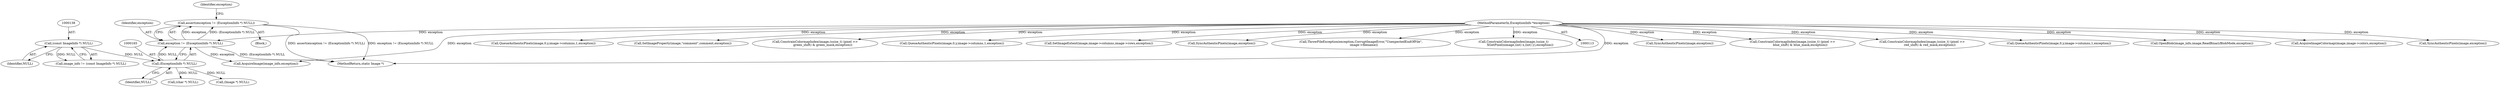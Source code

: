 digraph "0_ImageMagick_c78993d138bf480ab4652b5a48379d4ff75ba5f7@API" {
"1000161" [label="(Call,assert(exception != (ExceptionInfo *) NULL))"];
"1000162" [label="(Call,exception != (ExceptionInfo *) NULL)"];
"1000115" [label="(MethodParameterIn,ExceptionInfo *exception)"];
"1000164" [label="(Call,(ExceptionInfo *) NULL)"];
"1000137" [label="(Call,(const ImageInfo *) NULL)"];
"1000116" [label="(Block,)"];
"1000164" [label="(Call,(ExceptionInfo *) NULL)"];
"1000163" [label="(Identifier,exception)"];
"1001494" [label="(Call,SyncAuthenticPixels(image,exception))"];
"1001467" [label="(Call,ConstrainColormapIndex(image,(ssize_t) (pixel >>\n                blue_shift) & blue_mask,exception))"];
"1001417" [label="(Call,ConstrainColormapIndex(image,(ssize_t) (pixel >>\n                red_shift) & red_mask,exception))"];
"1001373" [label="(Call,QueueAuthenticPixels(image,0,y,image->columns,1,exception))"];
"1000180" [label="(Call,OpenBlob(image_info,image,ReadBinaryBlobMode,exception))"];
"1001679" [label="(Call,AcquireImageColormap(image,image->colors,exception))"];
"1001653" [label="(Call,SyncAuthenticPixels(image,exception))"];
"1001532" [label="(Call,QueueAuthenticPixels(image,0,y,image->columns,1,exception))"];
"1000483" [label="(Call,SetImageProperty(image,\"comment\",comment,exception))"];
"1001928" [label="(MethodReturn,static Image *)"];
"1001442" [label="(Call,ConstrainColormapIndex(image,(ssize_t) (pixel >>\n                green_shift) & green_mask,exception))"];
"1001794" [label="(Call,QueueAuthenticPixels(image,0,y,image->columns,1,exception))"];
"1000162" [label="(Call,exception != (ExceptionInfo *) NULL)"];
"1000166" [label="(Identifier,NULL)"];
"1000135" [label="(Call,image_info != (const ImageInfo *) NULL)"];
"1001169" [label="(Call,SetImageExtent(image,image->columns,image->rows,exception))"];
"1000462" [label="(Call,(char *) NULL)"];
"1000170" [label="(Identifier,exception)"];
"1001861" [label="(Call,SyncAuthenticPixels(image,exception))"];
"1001914" [label="(Call,ThrowFileException(exception,CorruptImageError,\"UnexpectedEndOfFile\",\n      image->filename))"];
"1000115" [label="(MethodParameterIn,ExceptionInfo *exception)"];
"1001828" [label="(Call,ConstrainColormapIndex(image,(ssize_t)\n              XGetPixel(ximage,(int) x,(int) y),exception))"];
"1000195" [label="(Call,(Image *) NULL)"];
"1000175" [label="(Call,AcquireImage(image_info,exception))"];
"1000139" [label="(Identifier,NULL)"];
"1000137" [label="(Call,(const ImageInfo *) NULL)"];
"1000161" [label="(Call,assert(exception != (ExceptionInfo *) NULL))"];
"1000161" -> "1000116"  [label="AST: "];
"1000161" -> "1000162"  [label="CFG: "];
"1000162" -> "1000161"  [label="AST: "];
"1000170" -> "1000161"  [label="CFG: "];
"1000161" -> "1001928"  [label="DDG: exception != (ExceptionInfo *) NULL"];
"1000161" -> "1001928"  [label="DDG: assert(exception != (ExceptionInfo *) NULL)"];
"1000162" -> "1000161"  [label="DDG: exception"];
"1000162" -> "1000161"  [label="DDG: (ExceptionInfo *) NULL"];
"1000162" -> "1000164"  [label="CFG: "];
"1000163" -> "1000162"  [label="AST: "];
"1000164" -> "1000162"  [label="AST: "];
"1000162" -> "1001928"  [label="DDG: (ExceptionInfo *) NULL"];
"1000115" -> "1000162"  [label="DDG: exception"];
"1000164" -> "1000162"  [label="DDG: NULL"];
"1000162" -> "1000175"  [label="DDG: exception"];
"1000115" -> "1000113"  [label="AST: "];
"1000115" -> "1001928"  [label="DDG: exception"];
"1000115" -> "1000175"  [label="DDG: exception"];
"1000115" -> "1000180"  [label="DDG: exception"];
"1000115" -> "1000483"  [label="DDG: exception"];
"1000115" -> "1001169"  [label="DDG: exception"];
"1000115" -> "1001373"  [label="DDG: exception"];
"1000115" -> "1001417"  [label="DDG: exception"];
"1000115" -> "1001442"  [label="DDG: exception"];
"1000115" -> "1001467"  [label="DDG: exception"];
"1000115" -> "1001494"  [label="DDG: exception"];
"1000115" -> "1001532"  [label="DDG: exception"];
"1000115" -> "1001653"  [label="DDG: exception"];
"1000115" -> "1001679"  [label="DDG: exception"];
"1000115" -> "1001794"  [label="DDG: exception"];
"1000115" -> "1001828"  [label="DDG: exception"];
"1000115" -> "1001861"  [label="DDG: exception"];
"1000115" -> "1001914"  [label="DDG: exception"];
"1000164" -> "1000166"  [label="CFG: "];
"1000165" -> "1000164"  [label="AST: "];
"1000166" -> "1000164"  [label="AST: "];
"1000137" -> "1000164"  [label="DDG: NULL"];
"1000164" -> "1000195"  [label="DDG: NULL"];
"1000164" -> "1000462"  [label="DDG: NULL"];
"1000137" -> "1000135"  [label="AST: "];
"1000137" -> "1000139"  [label="CFG: "];
"1000138" -> "1000137"  [label="AST: "];
"1000139" -> "1000137"  [label="AST: "];
"1000135" -> "1000137"  [label="CFG: "];
"1000137" -> "1000135"  [label="DDG: NULL"];
}

